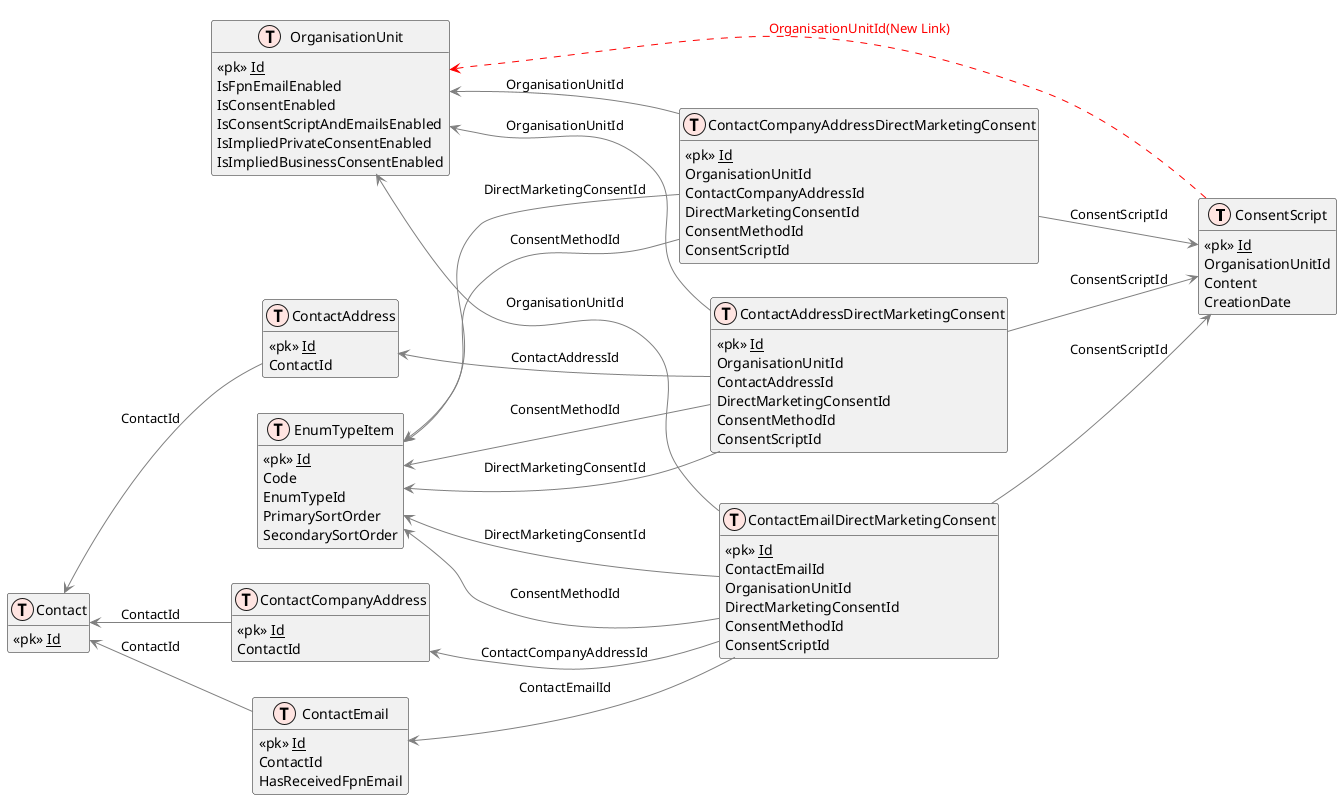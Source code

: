 @startuml Consent

left to right direction

!define table(x) class x << (T,mistyrose) >>   
!define view(x) class x << (V,lightblue) >>   
!define table(x) class x << (T,mistyrose) >>  
!define tr(x) class x << (R,red) >>  
!define tf(x) class x << (F,darkorange) >>   
!define af(x) class x << (F,white) >>   
!define fn(x) class x << (F,plum) >>   
!define fs(x) class x << (F,tan) >>   
!define ft(x) class x << (F,wheat) >>   
!define if(x) class x << (F,gaisboro) >>   
!define p(x) class x << (P,indianred) >>   
!define pc(x) class x << (P,lemonshiffon) >>   
!define x(x) class x << (P,linen) >>     
!define primary_key(x) <<pk>> <u>x</u>
!define foreign_key(x) <<fk>> <b>x</b>
!define link( k, y) k }--||  y
hide methods   
hide stereotypes  
skinparam classarrowcolor gray  

table( ConsentScript)
{
    primary_key(Id)
    OrganisationUnitId
    Content
    CreationDate
}

table( Contact)
{
    primary_key(Id)
}

table( ContactAddress)
{
    primary_key(Id)
    ContactId
}

table( ContactCompanyAddress)
{
    primary_key(Id)
    ContactId
}

table( ContactAddressDirectMarketingConsent)
{
    primary_key(Id)
    OrganisationUnitId
    ContactAddressId
    DirectMarketingConsentId
    ConsentMethodId
    ConsentScriptId
}

table( ContactCompanyAddressDirectMarketingConsent)
{
    primary_key(Id)
    OrganisationUnitId
    ContactCompanyAddressId
    DirectMarketingConsentId
    ConsentMethodId
    ConsentScriptId
}

table( ContactEmail)
{
    primary_key(Id)
    ContactId
    HasReceivedFpnEmail
}

table( OrganisationUnit)
{
    primary_key(Id)
    IsFpnEmailEnabled
    IsConsentEnabled
    IsConsentScriptAndEmailsEnabled
    IsImpliedPrivateConsentEnabled
    IsImpliedBusinessConsentEnabled
}

table( ContactEmailDirectMarketingConsent)
{
    primary_key(Id)
    ContactEmailId
    OrganisationUnitId
    DirectMarketingConsentId
    ConsentMethodId
    ConsentScriptId
}

table( EnumTypeItem)
{
    primary_key(Id)
    Code
    EnumTypeId
    PrimarySortOrder
    SecondarySortOrder
}

Contact <-- ContactEmail : ContactId
Contact <-- ContactCompanyAddress : ContactId
Contact <-- ContactAddress : ContactId

ContactAddress <-- ContactAddressDirectMarketingConsent : ContactAddressId
EnumTypeItem <-- ContactAddressDirectMarketingConsent : ConsentMethodId
EnumTypeItem <-- ContactAddressDirectMarketingConsent : DirectMarketingConsentId
OrganisationUnit <-- ContactAddressDirectMarketingConsent : OrganisationUnitId
ContactAddressDirectMarketingConsent --> ConsentScript : ConsentScriptId

ContactCompanyAddress <-- ContactEmailDirectMarketingConsent : ContactCompanyAddressId
EnumTypeItem <-- ContactCompanyAddressDirectMarketingConsent : ConsentMethodId
EnumTypeItem <-- ContactCompanyAddressDirectMarketingConsent : DirectMarketingConsentId
OrganisationUnit <-- ContactCompanyAddressDirectMarketingConsent : OrganisationUnitId
ContactCompanyAddressDirectMarketingConsent --> ConsentScript : ConsentScriptId

ContactEmail <-- ContactEmailDirectMarketingConsent : ContactEmailId
OrganisationUnit <-- ContactEmailDirectMarketingConsent : OrganisationUnitId
EnumTypeItem <-- ContactEmailDirectMarketingConsent : ConsentMethodId
EnumTypeItem <-- ContactEmailDirectMarketingConsent : DirectMarketingConsentId
ContactEmailDirectMarketingConsent --> ConsentScript : ConsentScriptId

OrganisationUnit <-- ConsentScript #red;line.dashed;text:red : OrganisationUnitId(New Link)
@enduml